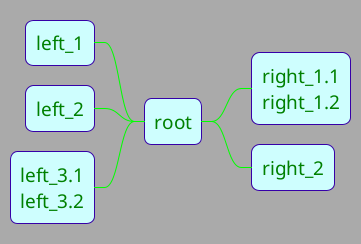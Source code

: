 ' Do not edit
' Theme Gallery
' autogenerated by script
'
@startmindmap
skin debug
+ root
**:right_1.1
right_1.2;
++ right_2

left side

-- left_1
-- left_2
**:left_3.1
left_3.2;
@endmindmap
